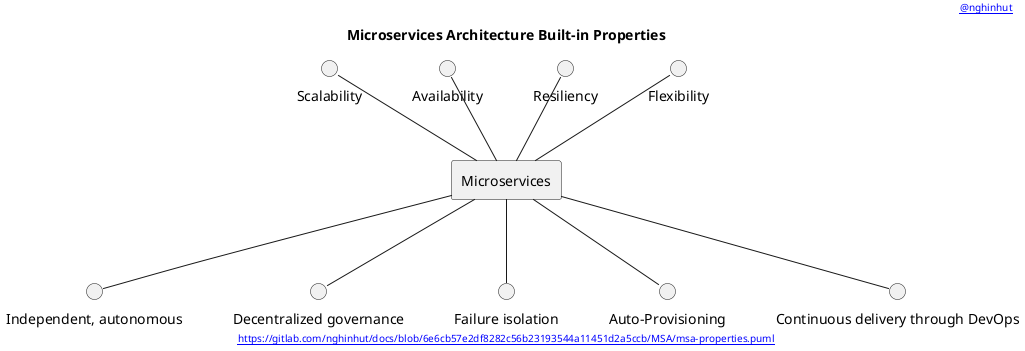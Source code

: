 @startuml
'-----START auto generated metadata please keep comment here to allow auto update-----
'-----DON'T EDIT THIS SECTION, INSTEAD RE-RUN prebuild.sh TO UPDATE-----
header [[https://www.nghinhut.dev?from=http%5C%3A%5C%2F%5C%2Fwww%5C.plantuml%5C.com%5C%2Fplantuml%5C%2Fproxy%3Ffmt%3Dsvg%5C%26src%3Dhttps%5C%3A%5C%2F%5C%2Fgitlab%5C.com%5C%2Fnghinhut%5C%2Fdocs%5C%2Fraw%5C%2F6e6cb57e2df8282c56b23193544a11451d2a5ccb%5C%2FMSA%5C%2Fmsa-properties%5C.puml%0A @nghinhut]]
footer [[http://www.plantuml.com/plantuml/proxy?fmt=svg&src=https://gitlab.com/nghinhut/docs/raw/6e6cb57e2df8282c56b23193544a11451d2a5ccb/MSA/msa-properties.puml https://gitlab.com/nghinhut/docs/blob/6e6cb57e2df8282c56b23193544a11451d2a5ccb/MSA/msa-properties.puml]]
'-----END auto generated metadata please keep comment here to allow auto update-----
title Microservices Architecture Built-in Properties

rectangle "Microservices" as msa

circle "Scalability" as scalability
circle "Availability" as availability
circle "Resiliency" as resiliency
circle "Flexibility" as flexibility
circle "Independent, autonomous" as independent_autonomous
circle "Decentralized governance" as decentralized_governance
circle "Failure isolation" as failure_isolation
circle "Auto-Provisioning" as auto_provisioning
circle "Continuous delivery through DevOps" as cd

scalability -- msa
availability -- msa
resiliency -- msa
flexibility -- msa
msa -- independent_autonomous
msa -- decentralized_governance
msa -- failure_isolation
msa -- auto_provisioning
msa -- cd

@enduml